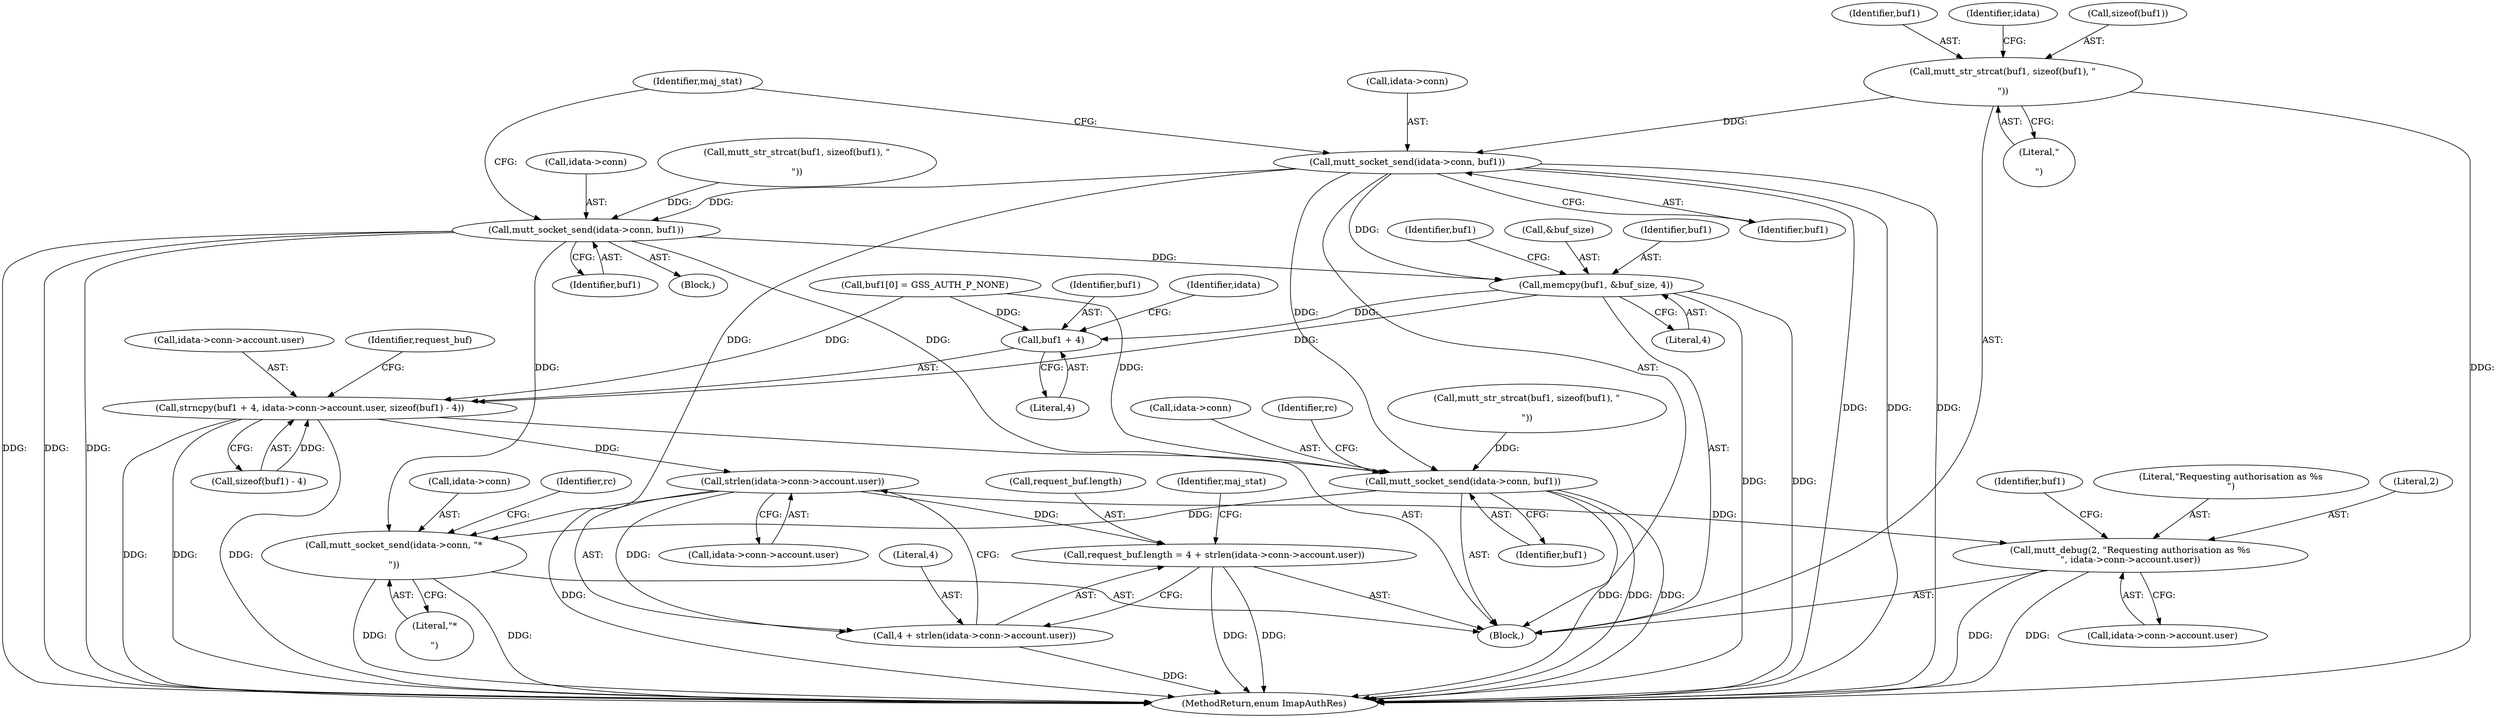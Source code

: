 digraph "0_neomutt_6f163e07ae68654d7ac5268cbb7565f6df79ad85_0@API" {
"1000334" [label="(Call,mutt_socket_send(idata->conn, buf1))"];
"1000329" [label="(Call,mutt_str_strcat(buf1, sizeof(buf1), \"\r\n\"))"];
"1000453" [label="(Call,mutt_socket_send(idata->conn, buf1))"];
"1000612" [label="(Call,memcpy(buf1, &buf_size, 4))"];
"1000622" [label="(Call,strncpy(buf1 + 4, idata->conn->account.user, sizeof(buf1) - 4))"];
"1000648" [label="(Call,strlen(idata->conn->account.user))"];
"1000642" [label="(Call,request_buf.length = 4 + strlen(idata->conn->account.user))"];
"1000646" [label="(Call,4 + strlen(idata->conn->account.user))"];
"1000691" [label="(Call,mutt_debug(2, \"Requesting authorisation as %s\n\", idata->conn->account.user))"];
"1000623" [label="(Call,buf1 + 4)"];
"1000706" [label="(Call,mutt_socket_send(idata->conn, buf1))"];
"1000763" [label="(Call,mutt_socket_send(idata->conn, \"*\r\n\"))"];
"1000646" [label="(Call,4 + strlen(idata->conn->account.user))"];
"1000767" [label="(Literal,\"*\r\n\")"];
"1000457" [label="(Identifier,buf1)"];
"1000612" [label="(Call,memcpy(buf1, &buf_size, 4))"];
"1000694" [label="(Call,idata->conn->account.user)"];
"1000707" [label="(Call,idata->conn)"];
"1000639" [label="(Identifier,request_buf)"];
"1000702" [label="(Identifier,buf1)"];
"1000454" [label="(Call,idata->conn)"];
"1000453" [label="(Call,mutt_socket_send(idata->conn, buf1))"];
"1000613" [label="(Identifier,buf1)"];
"1000629" [label="(Identifier,idata)"];
"1000338" [label="(Identifier,buf1)"];
"1000710" [label="(Identifier,buf1)"];
"1000633" [label="(Call,sizeof(buf1) - 4)"];
"1000764" [label="(Call,idata->conn)"];
"1000622" [label="(Call,strncpy(buf1 + 4, idata->conn->account.user, sizeof(buf1) - 4))"];
"1000333" [label="(Literal,\"\r\n\")"];
"1000770" [label="(Identifier,rc)"];
"1000329" [label="(Call,mutt_str_strcat(buf1, sizeof(buf1), \"\r\n\"))"];
"1000619" [label="(Identifier,buf1)"];
"1000691" [label="(Call,mutt_debug(2, \"Requesting authorisation as %s\n\", idata->conn->account.user))"];
"1000448" [label="(Call,mutt_str_strcat(buf1, sizeof(buf1), \"\r\n\"))"];
"1000647" [label="(Literal,4)"];
"1000617" [label="(Call,buf1[0] = GSS_AUTH_P_NONE)"];
"1000642" [label="(Call,request_buf.length = 4 + strlen(idata->conn->account.user))"];
"1000330" [label="(Identifier,buf1)"];
"1000693" [label="(Literal,\"Requesting authorisation as %s\n\")"];
"1000763" [label="(Call,mutt_socket_send(idata->conn, \"*\r\n\"))"];
"1000624" [label="(Identifier,buf1)"];
"1000614" [label="(Call,&buf_size)"];
"1000623" [label="(Call,buf1 + 4)"];
"1000336" [label="(Identifier,idata)"];
"1000625" [label="(Literal,4)"];
"1000713" [label="(Identifier,rc)"];
"1000648" [label="(Call,strlen(idata->conn->account.user))"];
"1000692" [label="(Literal,2)"];
"1000649" [label="(Call,idata->conn->account.user)"];
"1000616" [label="(Literal,4)"];
"1000120" [label="(Block,)"];
"1000341" [label="(Identifier,maj_stat)"];
"1000706" [label="(Call,mutt_socket_send(idata->conn, buf1))"];
"1000782" [label="(MethodReturn,enum ImapAuthRes)"];
"1000643" [label="(Call,request_buf.length)"];
"1000701" [label="(Call,mutt_str_strcat(buf1, sizeof(buf1), \"\r\n\"))"];
"1000335" [label="(Call,idata->conn)"];
"1000343" [label="(Block,)"];
"1000331" [label="(Call,sizeof(buf1))"];
"1000626" [label="(Call,idata->conn->account.user)"];
"1000334" [label="(Call,mutt_socket_send(idata->conn, buf1))"];
"1000657" [label="(Identifier,maj_stat)"];
"1000334" -> "1000120"  [label="AST: "];
"1000334" -> "1000338"  [label="CFG: "];
"1000335" -> "1000334"  [label="AST: "];
"1000338" -> "1000334"  [label="AST: "];
"1000341" -> "1000334"  [label="CFG: "];
"1000334" -> "1000782"  [label="DDG: "];
"1000334" -> "1000782"  [label="DDG: "];
"1000334" -> "1000782"  [label="DDG: "];
"1000329" -> "1000334"  [label="DDG: "];
"1000334" -> "1000453"  [label="DDG: "];
"1000334" -> "1000612"  [label="DDG: "];
"1000334" -> "1000706"  [label="DDG: "];
"1000334" -> "1000763"  [label="DDG: "];
"1000329" -> "1000120"  [label="AST: "];
"1000329" -> "1000333"  [label="CFG: "];
"1000330" -> "1000329"  [label="AST: "];
"1000331" -> "1000329"  [label="AST: "];
"1000333" -> "1000329"  [label="AST: "];
"1000336" -> "1000329"  [label="CFG: "];
"1000329" -> "1000782"  [label="DDG: "];
"1000453" -> "1000343"  [label="AST: "];
"1000453" -> "1000457"  [label="CFG: "];
"1000454" -> "1000453"  [label="AST: "];
"1000457" -> "1000453"  [label="AST: "];
"1000341" -> "1000453"  [label="CFG: "];
"1000453" -> "1000782"  [label="DDG: "];
"1000453" -> "1000782"  [label="DDG: "];
"1000453" -> "1000782"  [label="DDG: "];
"1000448" -> "1000453"  [label="DDG: "];
"1000453" -> "1000612"  [label="DDG: "];
"1000453" -> "1000706"  [label="DDG: "];
"1000453" -> "1000763"  [label="DDG: "];
"1000612" -> "1000120"  [label="AST: "];
"1000612" -> "1000616"  [label="CFG: "];
"1000613" -> "1000612"  [label="AST: "];
"1000614" -> "1000612"  [label="AST: "];
"1000616" -> "1000612"  [label="AST: "];
"1000619" -> "1000612"  [label="CFG: "];
"1000612" -> "1000782"  [label="DDG: "];
"1000612" -> "1000782"  [label="DDG: "];
"1000612" -> "1000622"  [label="DDG: "];
"1000612" -> "1000623"  [label="DDG: "];
"1000622" -> "1000120"  [label="AST: "];
"1000622" -> "1000633"  [label="CFG: "];
"1000623" -> "1000622"  [label="AST: "];
"1000626" -> "1000622"  [label="AST: "];
"1000633" -> "1000622"  [label="AST: "];
"1000639" -> "1000622"  [label="CFG: "];
"1000622" -> "1000782"  [label="DDG: "];
"1000622" -> "1000782"  [label="DDG: "];
"1000622" -> "1000782"  [label="DDG: "];
"1000617" -> "1000622"  [label="DDG: "];
"1000633" -> "1000622"  [label="DDG: "];
"1000622" -> "1000648"  [label="DDG: "];
"1000648" -> "1000646"  [label="AST: "];
"1000648" -> "1000649"  [label="CFG: "];
"1000649" -> "1000648"  [label="AST: "];
"1000646" -> "1000648"  [label="CFG: "];
"1000648" -> "1000782"  [label="DDG: "];
"1000648" -> "1000642"  [label="DDG: "];
"1000648" -> "1000646"  [label="DDG: "];
"1000648" -> "1000691"  [label="DDG: "];
"1000642" -> "1000120"  [label="AST: "];
"1000642" -> "1000646"  [label="CFG: "];
"1000643" -> "1000642"  [label="AST: "];
"1000646" -> "1000642"  [label="AST: "];
"1000657" -> "1000642"  [label="CFG: "];
"1000642" -> "1000782"  [label="DDG: "];
"1000642" -> "1000782"  [label="DDG: "];
"1000647" -> "1000646"  [label="AST: "];
"1000646" -> "1000782"  [label="DDG: "];
"1000691" -> "1000120"  [label="AST: "];
"1000691" -> "1000694"  [label="CFG: "];
"1000692" -> "1000691"  [label="AST: "];
"1000693" -> "1000691"  [label="AST: "];
"1000694" -> "1000691"  [label="AST: "];
"1000702" -> "1000691"  [label="CFG: "];
"1000691" -> "1000782"  [label="DDG: "];
"1000691" -> "1000782"  [label="DDG: "];
"1000623" -> "1000625"  [label="CFG: "];
"1000624" -> "1000623"  [label="AST: "];
"1000625" -> "1000623"  [label="AST: "];
"1000629" -> "1000623"  [label="CFG: "];
"1000617" -> "1000623"  [label="DDG: "];
"1000706" -> "1000120"  [label="AST: "];
"1000706" -> "1000710"  [label="CFG: "];
"1000707" -> "1000706"  [label="AST: "];
"1000710" -> "1000706"  [label="AST: "];
"1000713" -> "1000706"  [label="CFG: "];
"1000706" -> "1000782"  [label="DDG: "];
"1000706" -> "1000782"  [label="DDG: "];
"1000706" -> "1000782"  [label="DDG: "];
"1000617" -> "1000706"  [label="DDG: "];
"1000701" -> "1000706"  [label="DDG: "];
"1000706" -> "1000763"  [label="DDG: "];
"1000763" -> "1000120"  [label="AST: "];
"1000763" -> "1000767"  [label="CFG: "];
"1000764" -> "1000763"  [label="AST: "];
"1000767" -> "1000763"  [label="AST: "];
"1000770" -> "1000763"  [label="CFG: "];
"1000763" -> "1000782"  [label="DDG: "];
"1000763" -> "1000782"  [label="DDG: "];
}
